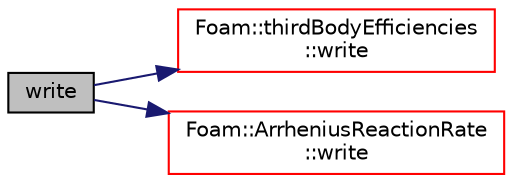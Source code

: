 digraph "write"
{
  bgcolor="transparent";
  edge [fontname="Helvetica",fontsize="10",labelfontname="Helvetica",labelfontsize="10"];
  node [fontname="Helvetica",fontsize="10",shape=record];
  rankdir="LR";
  Node1 [label="write",height=0.2,width=0.4,color="black", fillcolor="grey75", style="filled", fontcolor="black"];
  Node1 -> Node2 [color="midnightblue",fontsize="10",style="solid",fontname="Helvetica"];
  Node2 [label="Foam::thirdBodyEfficiencies\l::write",height=0.2,width=0.4,color="red",URL="$a02605.html#a4bc86b48333705e13add9de0db8eebd3",tooltip="Write to stream. "];
  Node1 -> Node3 [color="midnightblue",fontsize="10",style="solid",fontname="Helvetica"];
  Node3 [label="Foam::ArrheniusReactionRate\l::write",height=0.2,width=0.4,color="red",URL="$a00070.html#a4bc86b48333705e13add9de0db8eebd3",tooltip="Write to stream. "];
}

